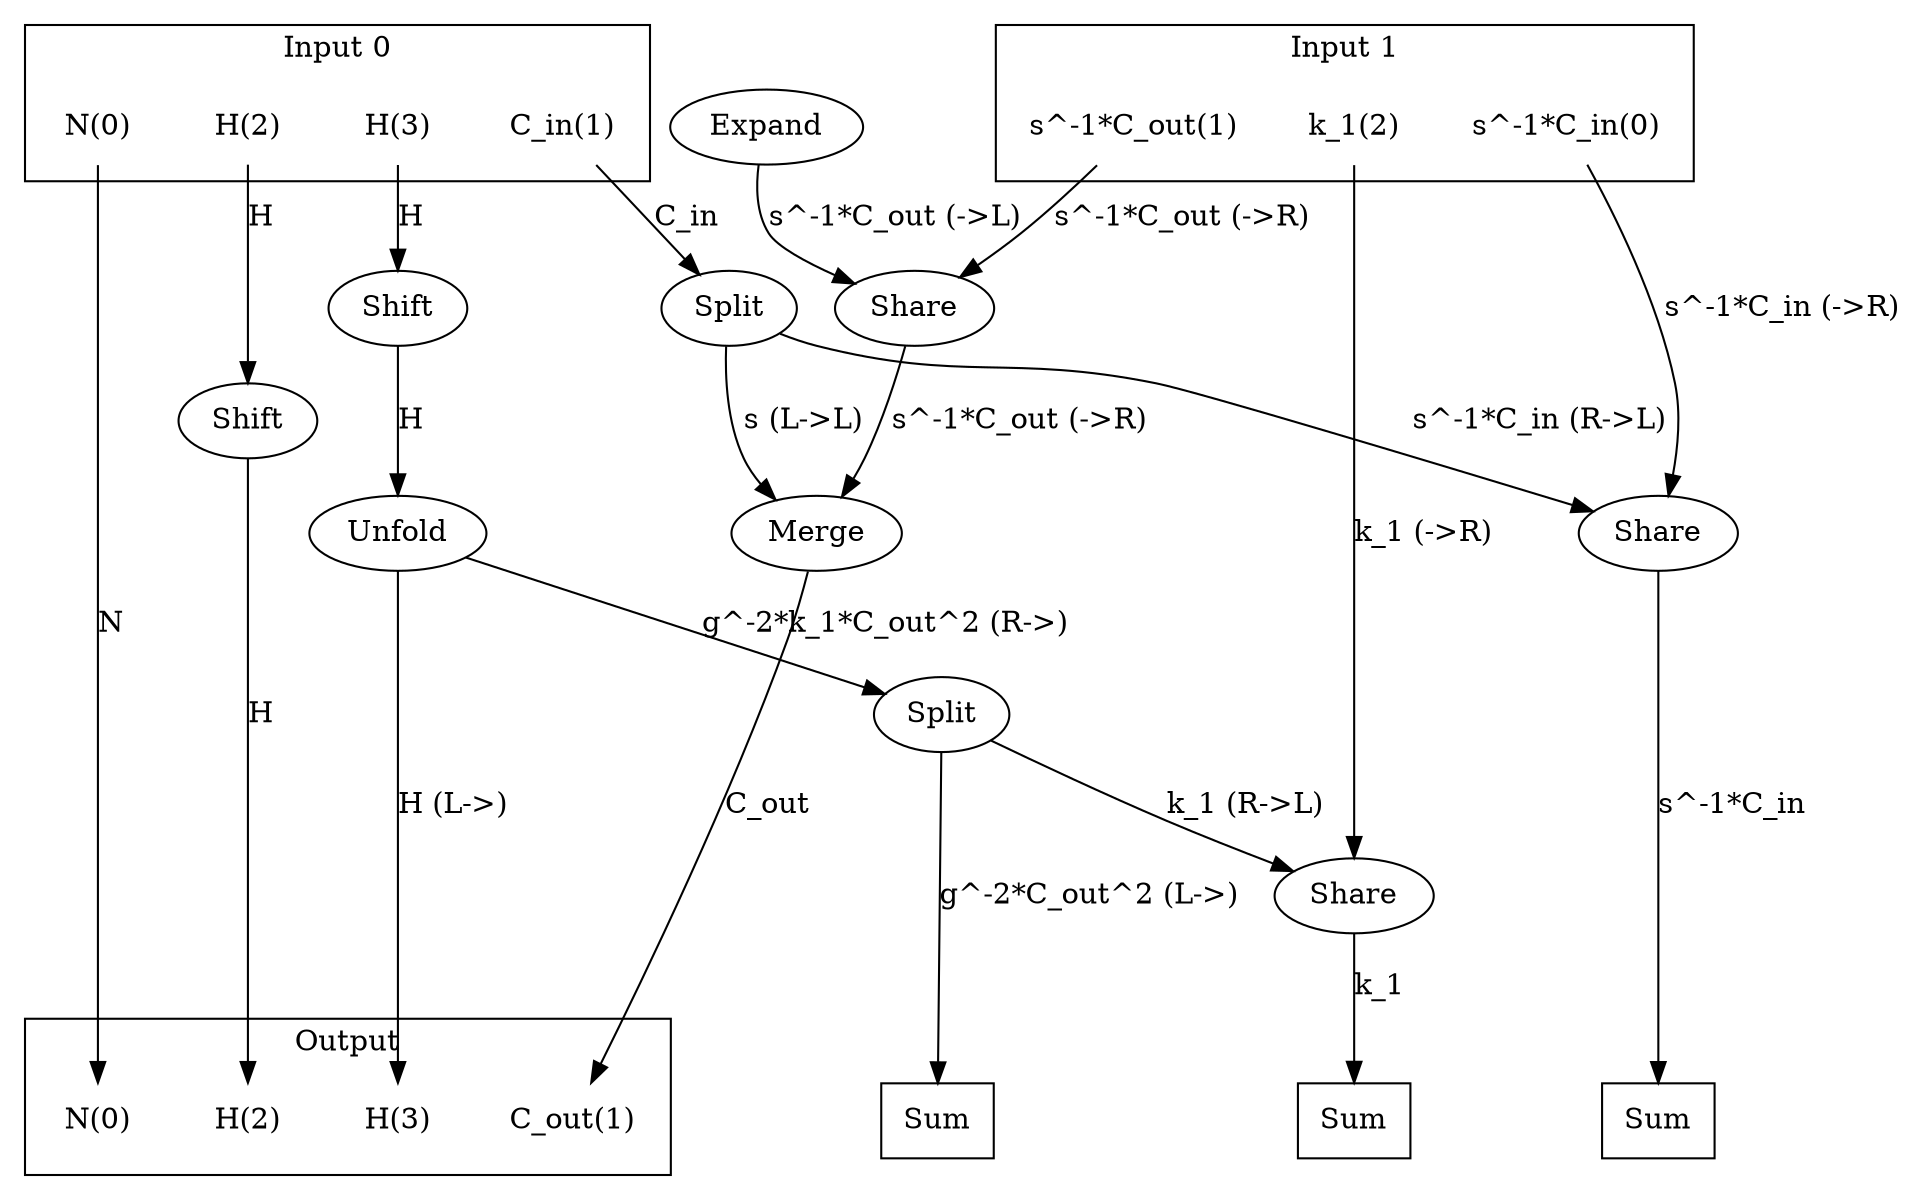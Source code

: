 digraph kernel_generated {
newrank = true;
op_0x55e39eb542c0 [label="Shift"];
op_0x55e39eb54440 [label="Shift"];
op_0x55e3a8934450 [label="Share"];
op_0x55e3a89344f0 [label="Share"];
op_0x55e3a89346d0 [label="Share"];
op_0x55e3a89348f8 [label="Expand"];
op_0x55e3a89357c0 [label="Merge"];
op_0x55e3a89362f0 [label="Split"];
op_0x55e3a89368c0 [label="Unfold"];
op_0x55e3a89547f0 [label="Split"];
reduce_0x7fb2b8003a98 [label="Sum", shape=box];
reduce_0x7fb2b800deb0 [label="Sum", shape=box];
reduce_0x7fb2b80072d0 [label="Sum", shape=box];
subgraph cluster_out {
label = "Output";
out_0 [label="N(0)", shape=none];
out_1 [label="C_out(1)", shape=none];
out_2 [label="H(2)", shape=none];
out_3 [label="H(3)", shape=none];
}
{ rank = same;
reduce_0x7fb2b8003a98;
reduce_0x7fb2b800deb0;
reduce_0x7fb2b80072d0;
out_0;
out_1;
out_2;
out_3;
}
subgraph cluster_in_0 {
label = "Input 0";
in_0_0 [label="N(0)", shape=none];
in_0_1 [label="C_in(1)", shape=none];
in_0_2 [label="H(2)", shape=none];
in_0_3 [label="H(3)", shape=none];
}
subgraph cluster_in_1 {
label = "Input 1";
in_1_0 [label="s^-1*C_in(0)", shape=none];
in_1_1 [label="s^-1*C_out(1)", shape=none];
in_1_2 [label="k_1(2)", shape=none];
}
{ rank = same;
in_0_0;
in_0_1;
in_0_2;
in_0_3;
in_1_0;
in_1_1;
in_1_2;
}
in_0_0 -> out_0 [label="N"];
in_0_1 -> op_0x55e3a89362f0 [label="C_in"];
in_0_2 -> op_0x55e39eb542c0 [label="H"];
in_0_3 -> op_0x55e39eb54440 [label="H"];
in_1_0 -> op_0x55e3a8934450 [label="s^-1*C_in (->R)"];
in_1_1 -> op_0x55e3a89344f0 [label="s^-1*C_out (->R)"];
in_1_2 -> op_0x55e3a89346d0 [label="k_1 (->R)"];
op_0x55e3a89357c0 -> out_1 [label="C_out"];
op_0x55e39eb542c0 -> out_2 [label="H"];
op_0x55e3a89368c0 -> out_3 [label="H (L->)"];
op_0x55e3a89362f0 -> op_0x55e3a8934450 [label="s^-1*C_in (R->L)"];
op_0x55e3a89348f8 -> op_0x55e3a89344f0 [label="s^-1*C_out (->L)"];
op_0x55e3a89547f0 -> op_0x55e3a89346d0 [label="k_1 (R->L)"];
op_0x55e3a89362f0 -> op_0x55e3a89357c0 [label="s (L->L)"];
op_0x55e3a89344f0 -> op_0x55e3a89357c0 [label="s^-1*C_out (->R)"];
op_0x55e39eb54440 -> op_0x55e3a89368c0 [label="H"];
op_0x55e3a89368c0 -> op_0x55e3a89547f0 [label="g^-2*k_1*C_out^2 (R->)"];
op_0x55e3a89346d0 -> reduce_0x7fb2b8003a98 [label="k_1"];
op_0x55e3a8934450 -> reduce_0x7fb2b80072d0 [label="s^-1*C_in"];
op_0x55e3a89547f0 -> reduce_0x7fb2b800deb0 [label="g^-2*C_out^2 (L->)"];
}
